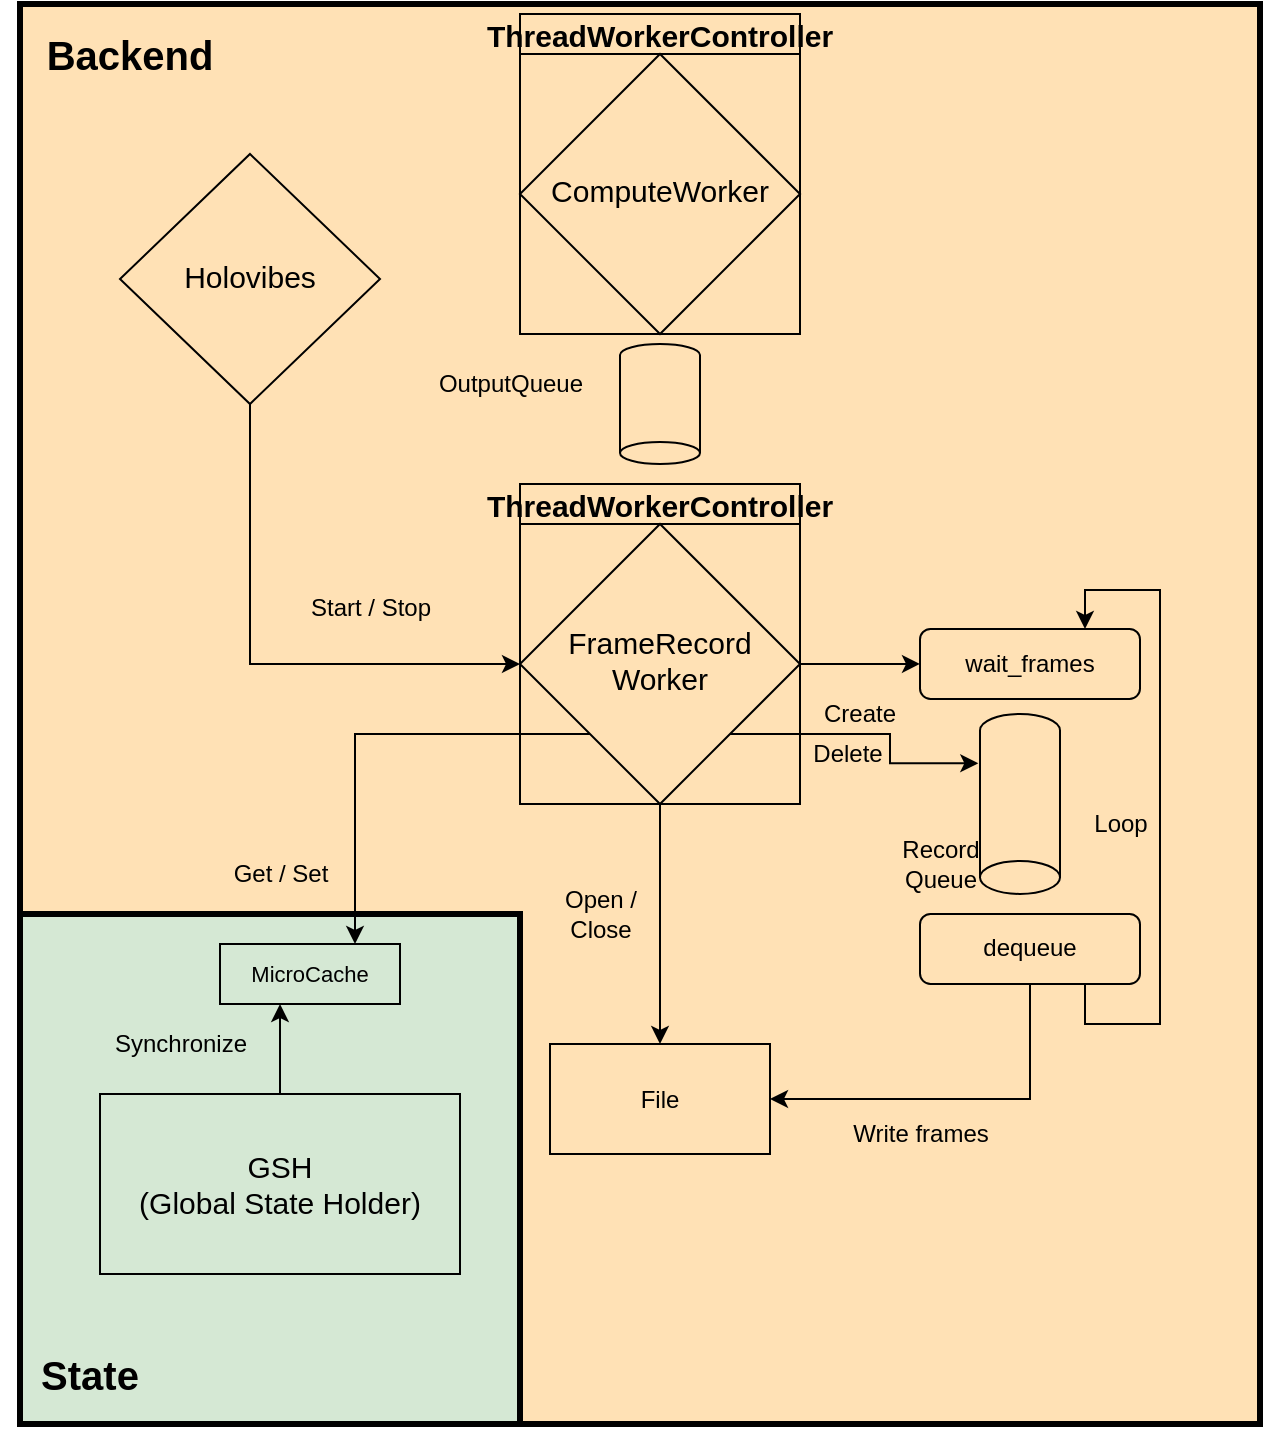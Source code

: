 <mxfile version="15.4.3" type="device"><diagram id="C5RBs43oDa-KdzZeNtuy" name="Page-1"><mxGraphModel dx="1185" dy="627" grid="1" gridSize="10" guides="1" tooltips="1" connect="1" arrows="1" fold="1" page="1" pageScale="1" pageWidth="827" pageHeight="1169" math="0" shadow="0"><root><mxCell id="WIyWlLk6GJQsqaUBKTNV-0"/><mxCell id="WIyWlLk6GJQsqaUBKTNV-1" parent="WIyWlLk6GJQsqaUBKTNV-0"/><mxCell id="rreLluVZzKKJRqWr5zo1-43" value="" style="rounded=0;whiteSpace=wrap;html=1;strokeWidth=3;fillColor=#FFE1B5;" vertex="1" parent="WIyWlLk6GJQsqaUBKTNV-1"><mxGeometry x="30" y="130" width="620" height="710" as="geometry"/></mxCell><mxCell id="rreLluVZzKKJRqWr5zo1-41" value="" style="rounded=0;whiteSpace=wrap;html=1;fillColor=#D5E8D4;strokeWidth=3;" vertex="1" parent="WIyWlLk6GJQsqaUBKTNV-1"><mxGeometry x="30" y="585" width="250" height="255" as="geometry"/></mxCell><mxCell id="rreLluVZzKKJRqWr5zo1-45" style="edgeStyle=orthogonalEdgeStyle;rounded=0;orthogonalLoop=1;jettySize=auto;html=1;exitX=0.5;exitY=1;exitDx=0;exitDy=0;entryX=1;entryY=0.5;entryDx=0;entryDy=0;" edge="1" parent="WIyWlLk6GJQsqaUBKTNV-1" source="rreLluVZzKKJRqWr5zo1-3" target="rreLluVZzKKJRqWr5zo1-5"><mxGeometry relative="1" as="geometry"/></mxCell><mxCell id="rreLluVZzKKJRqWr5zo1-3" value="Holovibes" style="rhombus;whiteSpace=wrap;html=1;shadow=0;fontFamily=Helvetica;fontSize=15;align=center;strokeWidth=1;spacing=6;spacingTop=-4;fillColor=none;" vertex="1" parent="WIyWlLk6GJQsqaUBKTNV-1"><mxGeometry x="80" y="205" width="130" height="125" as="geometry"/></mxCell><mxCell id="rreLluVZzKKJRqWr5zo1-4" value="ThreadWorkerController" style="swimlane;labelBackgroundColor=none;fontSize=15;fontColor=none;startSize=20;fillColor=none;" vertex="1" parent="WIyWlLk6GJQsqaUBKTNV-1"><mxGeometry x="280" y="370" width="140" height="160" as="geometry"><mxRectangle x="740" y="510" width="190" height="23" as="alternateBounds"/></mxGeometry></mxCell><mxCell id="rreLluVZzKKJRqWr5zo1-5" value="&lt;div style=&quot;font-size: 15px&quot;&gt;FrameRecord&lt;br&gt;Worker&lt;/div&gt;" style="rhombus;whiteSpace=wrap;html=1;shadow=0;fontFamily=Helvetica;fontSize=15;align=center;strokeWidth=1;spacing=6;spacingTop=-4;direction=west;fillColor=none;" vertex="1" parent="rreLluVZzKKJRqWr5zo1-4"><mxGeometry y="20" width="140" height="140" as="geometry"/></mxCell><mxCell id="rreLluVZzKKJRqWr5zo1-6" value="MicroCache" style="rounded=0;whiteSpace=wrap;html=1;fontSize=11;strokeColor=#000000;strokeWidth=1;fillColor=none;" vertex="1" parent="WIyWlLk6GJQsqaUBKTNV-1"><mxGeometry x="130" y="600" width="90" height="30" as="geometry"/></mxCell><mxCell id="rreLluVZzKKJRqWr5zo1-7" value="Get / Set" style="text;html=1;align=center;verticalAlign=middle;resizable=0;points=[];autosize=1;strokeColor=none;fillColor=none;" vertex="1" parent="WIyWlLk6GJQsqaUBKTNV-1"><mxGeometry x="130" y="555" width="60" height="20" as="geometry"/></mxCell><mxCell id="rreLluVZzKKJRqWr5zo1-8" style="edgeStyle=orthogonalEdgeStyle;rounded=0;orthogonalLoop=1;jettySize=auto;html=1;exitX=0.5;exitY=0;exitDx=0;exitDy=0;" edge="1" parent="WIyWlLk6GJQsqaUBKTNV-1" source="rreLluVZzKKJRqWr5zo1-9"><mxGeometry relative="1" as="geometry"><mxPoint x="160" y="630.0" as="targetPoint"/></mxGeometry></mxCell><mxCell id="rreLluVZzKKJRqWr5zo1-9" value="&lt;div style=&quot;font-size: 15px;&quot;&gt;GSH&lt;/div&gt;(Global State Holder)" style="whiteSpace=wrap;html=1;fontSize=15;fillColor=none;" vertex="1" parent="WIyWlLk6GJQsqaUBKTNV-1"><mxGeometry x="70" y="675" width="180" height="90" as="geometry"/></mxCell><mxCell id="rreLluVZzKKJRqWr5zo1-10" value="Synchronize" style="text;html=1;align=center;verticalAlign=middle;resizable=0;points=[];autosize=1;strokeColor=none;fillColor=none;" vertex="1" parent="WIyWlLk6GJQsqaUBKTNV-1"><mxGeometry x="70" y="640" width="80" height="20" as="geometry"/></mxCell><mxCell id="rreLluVZzKKJRqWr5zo1-11" value="" style="strokeWidth=1;html=1;shape=mxgraph.flowchart.direct_data;whiteSpace=wrap;fontSize=11;direction=south;strokeColor=#000000;fillColor=none;" vertex="1" parent="WIyWlLk6GJQsqaUBKTNV-1"><mxGeometry x="330" y="300" width="40" height="60" as="geometry"/></mxCell><mxCell id="rreLluVZzKKJRqWr5zo1-12" value="ThreadWorkerController" style="swimlane;labelBackgroundColor=none;fontSize=15;fontColor=none;startSize=20;fillColor=none;" vertex="1" parent="WIyWlLk6GJQsqaUBKTNV-1"><mxGeometry x="280" y="135" width="140" height="160" as="geometry"><mxRectangle x="230" y="520" width="190" height="23" as="alternateBounds"/></mxGeometry></mxCell><mxCell id="rreLluVZzKKJRqWr5zo1-13" value="ComputeWorker" style="rhombus;whiteSpace=wrap;html=1;shadow=0;fontFamily=Helvetica;fontSize=15;align=center;strokeWidth=1;spacing=6;spacingTop=-4;direction=west;fillColor=none;" vertex="1" parent="rreLluVZzKKJRqWr5zo1-12"><mxGeometry y="20" width="140" height="140" as="geometry"/></mxCell><mxCell id="rreLluVZzKKJRqWr5zo1-14" value="Start / Stop" style="text;html=1;align=center;verticalAlign=middle;resizable=0;points=[];autosize=1;strokeColor=none;fillColor=none;" vertex="1" parent="WIyWlLk6GJQsqaUBKTNV-1"><mxGeometry x="170" y="422.47" width="70" height="20" as="geometry"/></mxCell><mxCell id="rreLluVZzKKJRqWr5zo1-18" value="File" style="rounded=0;whiteSpace=wrap;html=1;fillColor=none;" vertex="1" parent="WIyWlLk6GJQsqaUBKTNV-1"><mxGeometry x="295" y="650" width="110" height="55" as="geometry"/></mxCell><mxCell id="rreLluVZzKKJRqWr5zo1-36" style="edgeStyle=orthogonalEdgeStyle;rounded=0;orthogonalLoop=1;jettySize=auto;html=1;exitX=0.5;exitY=1;exitDx=0;exitDy=0;entryX=1;entryY=0.5;entryDx=0;entryDy=0;" edge="1" parent="WIyWlLk6GJQsqaUBKTNV-1" source="rreLluVZzKKJRqWr5zo1-21" target="rreLluVZzKKJRqWr5zo1-18"><mxGeometry relative="1" as="geometry"/></mxCell><mxCell id="rreLluVZzKKJRqWr5zo1-39" style="edgeStyle=orthogonalEdgeStyle;rounded=0;orthogonalLoop=1;jettySize=auto;html=1;exitX=0.75;exitY=1;exitDx=0;exitDy=0;entryX=0.75;entryY=0;entryDx=0;entryDy=0;" edge="1" parent="WIyWlLk6GJQsqaUBKTNV-1" source="rreLluVZzKKJRqWr5zo1-21" target="rreLluVZzKKJRqWr5zo1-34"><mxGeometry relative="1" as="geometry"><Array as="points"><mxPoint x="563" y="640"/><mxPoint x="600" y="640"/><mxPoint x="600" y="423"/><mxPoint x="563" y="423"/></Array></mxGeometry></mxCell><mxCell id="rreLluVZzKKJRqWr5zo1-21" value="dequeue" style="rounded=1;whiteSpace=wrap;html=1;fillColor=none;" vertex="1" parent="WIyWlLk6GJQsqaUBKTNV-1"><mxGeometry x="480" y="584.97" width="110" height="35" as="geometry"/></mxCell><mxCell id="rreLluVZzKKJRqWr5zo1-23" value="Write frames" style="text;html=1;align=center;verticalAlign=middle;resizable=0;points=[];autosize=1;strokeColor=none;fillColor=none;" vertex="1" parent="WIyWlLk6GJQsqaUBKTNV-1"><mxGeometry x="435" y="685" width="90" height="20" as="geometry"/></mxCell><mxCell id="rreLluVZzKKJRqWr5zo1-25" style="edgeStyle=orthogonalEdgeStyle;rounded=0;orthogonalLoop=1;jettySize=auto;html=1;exitX=1;exitY=0;exitDx=0;exitDy=0;entryX=0.75;entryY=0;entryDx=0;entryDy=0;" edge="1" parent="WIyWlLk6GJQsqaUBKTNV-1" source="rreLluVZzKKJRqWr5zo1-5" target="rreLluVZzKKJRqWr5zo1-6"><mxGeometry relative="1" as="geometry"/></mxCell><mxCell id="rreLluVZzKKJRqWr5zo1-26" value="&lt;font style=&quot;font-size: 20px&quot;&gt;&lt;b&gt;State&lt;/b&gt;&lt;/font&gt;" style="text;html=1;strokeColor=none;fillColor=none;align=center;verticalAlign=middle;whiteSpace=wrap;rounded=0;labelBackgroundColor=none;fontSize=14;fontColor=default;" vertex="1" parent="WIyWlLk6GJQsqaUBKTNV-1"><mxGeometry x="20" y="790" width="90" height="50" as="geometry"/></mxCell><mxCell id="rreLluVZzKKJRqWr5zo1-27" value="&lt;font style=&quot;font-size: 20px&quot;&gt;&lt;b&gt;&lt;font style=&quot;font-size: 20px&quot;&gt;Backend&lt;/font&gt;&lt;/b&gt;&lt;/font&gt;" style="text;html=1;strokeColor=none;fillColor=none;align=center;verticalAlign=middle;whiteSpace=wrap;rounded=0;labelBackgroundColor=none;fontSize=14;fontColor=default;" vertex="1" parent="WIyWlLk6GJQsqaUBKTNV-1"><mxGeometry x="40" y="130" width="90" height="50" as="geometry"/></mxCell><mxCell id="rreLluVZzKKJRqWr5zo1-28" value="OutputQueue" style="text;html=1;align=center;verticalAlign=middle;resizable=0;points=[];autosize=1;strokeColor=none;fillColor=none;" vertex="1" parent="WIyWlLk6GJQsqaUBKTNV-1"><mxGeometry x="230" y="310" width="90" height="20" as="geometry"/></mxCell><mxCell id="rreLluVZzKKJRqWr5zo1-29" value="" style="strokeWidth=1;html=1;shape=mxgraph.flowchart.direct_data;whiteSpace=wrap;fontSize=11;direction=south;strokeColor=#000000;fillColor=none;" vertex="1" parent="WIyWlLk6GJQsqaUBKTNV-1"><mxGeometry x="510" y="484.97" width="40" height="90" as="geometry"/></mxCell><mxCell id="rreLluVZzKKJRqWr5zo1-31" value="Open / &lt;br&gt;Close" style="text;html=1;align=center;verticalAlign=middle;resizable=0;points=[];autosize=1;strokeColor=none;fillColor=none;" vertex="1" parent="WIyWlLk6GJQsqaUBKTNV-1"><mxGeometry x="295" y="570" width="50" height="30" as="geometry"/></mxCell><mxCell id="rreLluVZzKKJRqWr5zo1-32" value="Record&lt;br&gt;Queue" style="text;html=1;align=center;verticalAlign=middle;resizable=0;points=[];autosize=1;strokeColor=none;fillColor=none;" vertex="1" parent="WIyWlLk6GJQsqaUBKTNV-1"><mxGeometry x="460" y="544.97" width="60" height="30" as="geometry"/></mxCell><mxCell id="rreLluVZzKKJRqWr5zo1-34" value="wait_frames" style="rounded=1;whiteSpace=wrap;html=1;fillColor=none;" vertex="1" parent="WIyWlLk6GJQsqaUBKTNV-1"><mxGeometry x="480" y="442.47" width="110" height="35" as="geometry"/></mxCell><mxCell id="rreLluVZzKKJRqWr5zo1-35" style="edgeStyle=orthogonalEdgeStyle;rounded=0;orthogonalLoop=1;jettySize=auto;html=1;entryX=0;entryY=0.5;entryDx=0;entryDy=0;" edge="1" parent="WIyWlLk6GJQsqaUBKTNV-1" source="rreLluVZzKKJRqWr5zo1-5" target="rreLluVZzKKJRqWr5zo1-34"><mxGeometry relative="1" as="geometry"/></mxCell><mxCell id="rreLluVZzKKJRqWr5zo1-37" style="edgeStyle=orthogonalEdgeStyle;rounded=0;orthogonalLoop=1;jettySize=auto;html=1;exitX=0.5;exitY=0;exitDx=0;exitDy=0;" edge="1" parent="WIyWlLk6GJQsqaUBKTNV-1" source="rreLluVZzKKJRqWr5zo1-5" target="rreLluVZzKKJRqWr5zo1-18"><mxGeometry relative="1" as="geometry"/></mxCell><mxCell id="rreLluVZzKKJRqWr5zo1-40" value="Loop" style="text;html=1;align=center;verticalAlign=middle;resizable=0;points=[];autosize=1;strokeColor=none;fillColor=none;" vertex="1" parent="WIyWlLk6GJQsqaUBKTNV-1"><mxGeometry x="560" y="530" width="40" height="20" as="geometry"/></mxCell><mxCell id="rreLluVZzKKJRqWr5zo1-47" style="edgeStyle=orthogonalEdgeStyle;rounded=0;orthogonalLoop=1;jettySize=auto;html=1;exitX=0;exitY=0;exitDx=0;exitDy=0;entryX=0.274;entryY=1.021;entryDx=0;entryDy=0;entryPerimeter=0;" edge="1" parent="WIyWlLk6GJQsqaUBKTNV-1" source="rreLluVZzKKJRqWr5zo1-5" target="rreLluVZzKKJRqWr5zo1-29"><mxGeometry relative="1" as="geometry"/></mxCell><mxCell id="rreLluVZzKKJRqWr5zo1-48" value="Create" style="text;html=1;strokeColor=none;fillColor=none;align=center;verticalAlign=middle;whiteSpace=wrap;rounded=0;" vertex="1" parent="WIyWlLk6GJQsqaUBKTNV-1"><mxGeometry x="420" y="470" width="60" height="30" as="geometry"/></mxCell><mxCell id="rreLluVZzKKJRqWr5zo1-51" value="Delete" style="text;html=1;strokeColor=none;fillColor=none;align=center;verticalAlign=middle;whiteSpace=wrap;rounded=0;" vertex="1" parent="WIyWlLk6GJQsqaUBKTNV-1"><mxGeometry x="414" y="490" width="60" height="30" as="geometry"/></mxCell></root></mxGraphModel></diagram></mxfile>